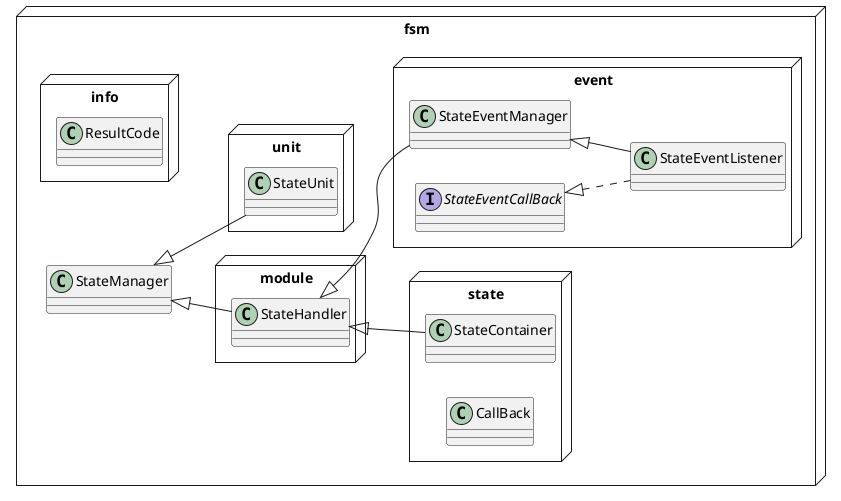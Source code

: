 @startuml

left to right direction

package fsm <<Node>> {
    class StateManager

    package module <<Node>> {
        class StateHandler
    }

    package unit <<Node>> {
        class StateUnit
    }

    package state <<Node>> {
        class StateContainer
        class CallBack
    }

    package event <<Node>> {
        class StateEventManager
        class StateEventListener implements StateEventCallBack
        interface StateEventCallBack
    }

    package info <<Node>> {
        class ResultCode
    }
}

StateManager <|-- StateHandler
StateManager <|-- StateUnit

StateHandler <|-- StateContainer
StateHandler <|-- StateEventManager

StateEventManager <|-- StateEventListener

@enduml
